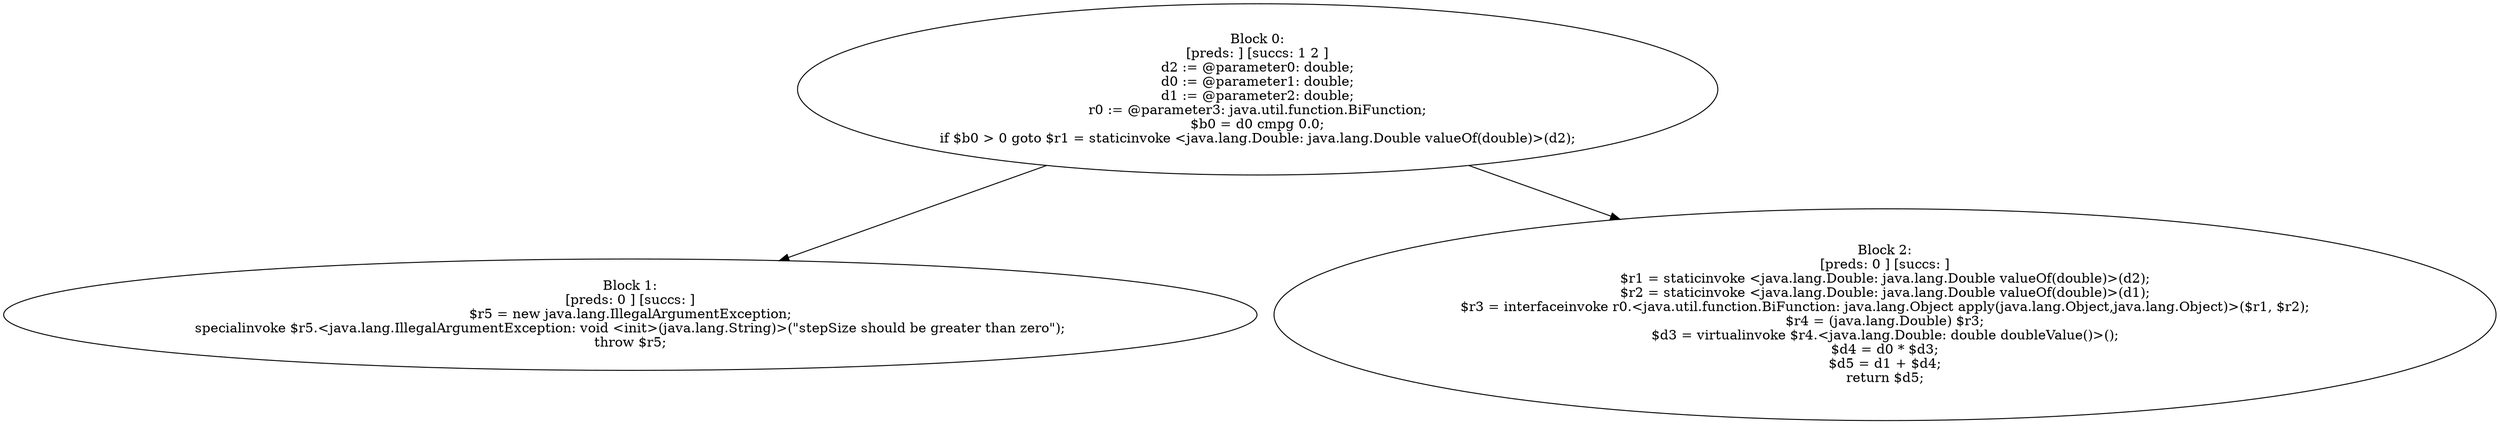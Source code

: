 digraph "unitGraph" {
    "Block 0:
[preds: ] [succs: 1 2 ]
d2 := @parameter0: double;
d0 := @parameter1: double;
d1 := @parameter2: double;
r0 := @parameter3: java.util.function.BiFunction;
$b0 = d0 cmpg 0.0;
if $b0 > 0 goto $r1 = staticinvoke <java.lang.Double: java.lang.Double valueOf(double)>(d2);
"
    "Block 1:
[preds: 0 ] [succs: ]
$r5 = new java.lang.IllegalArgumentException;
specialinvoke $r5.<java.lang.IllegalArgumentException: void <init>(java.lang.String)>(\"stepSize should be greater than zero\");
throw $r5;
"
    "Block 2:
[preds: 0 ] [succs: ]
$r1 = staticinvoke <java.lang.Double: java.lang.Double valueOf(double)>(d2);
$r2 = staticinvoke <java.lang.Double: java.lang.Double valueOf(double)>(d1);
$r3 = interfaceinvoke r0.<java.util.function.BiFunction: java.lang.Object apply(java.lang.Object,java.lang.Object)>($r1, $r2);
$r4 = (java.lang.Double) $r3;
$d3 = virtualinvoke $r4.<java.lang.Double: double doubleValue()>();
$d4 = d0 * $d3;
$d5 = d1 + $d4;
return $d5;
"
    "Block 0:
[preds: ] [succs: 1 2 ]
d2 := @parameter0: double;
d0 := @parameter1: double;
d1 := @parameter2: double;
r0 := @parameter3: java.util.function.BiFunction;
$b0 = d0 cmpg 0.0;
if $b0 > 0 goto $r1 = staticinvoke <java.lang.Double: java.lang.Double valueOf(double)>(d2);
"->"Block 1:
[preds: 0 ] [succs: ]
$r5 = new java.lang.IllegalArgumentException;
specialinvoke $r5.<java.lang.IllegalArgumentException: void <init>(java.lang.String)>(\"stepSize should be greater than zero\");
throw $r5;
";
    "Block 0:
[preds: ] [succs: 1 2 ]
d2 := @parameter0: double;
d0 := @parameter1: double;
d1 := @parameter2: double;
r0 := @parameter3: java.util.function.BiFunction;
$b0 = d0 cmpg 0.0;
if $b0 > 0 goto $r1 = staticinvoke <java.lang.Double: java.lang.Double valueOf(double)>(d2);
"->"Block 2:
[preds: 0 ] [succs: ]
$r1 = staticinvoke <java.lang.Double: java.lang.Double valueOf(double)>(d2);
$r2 = staticinvoke <java.lang.Double: java.lang.Double valueOf(double)>(d1);
$r3 = interfaceinvoke r0.<java.util.function.BiFunction: java.lang.Object apply(java.lang.Object,java.lang.Object)>($r1, $r2);
$r4 = (java.lang.Double) $r3;
$d3 = virtualinvoke $r4.<java.lang.Double: double doubleValue()>();
$d4 = d0 * $d3;
$d5 = d1 + $d4;
return $d5;
";
}
